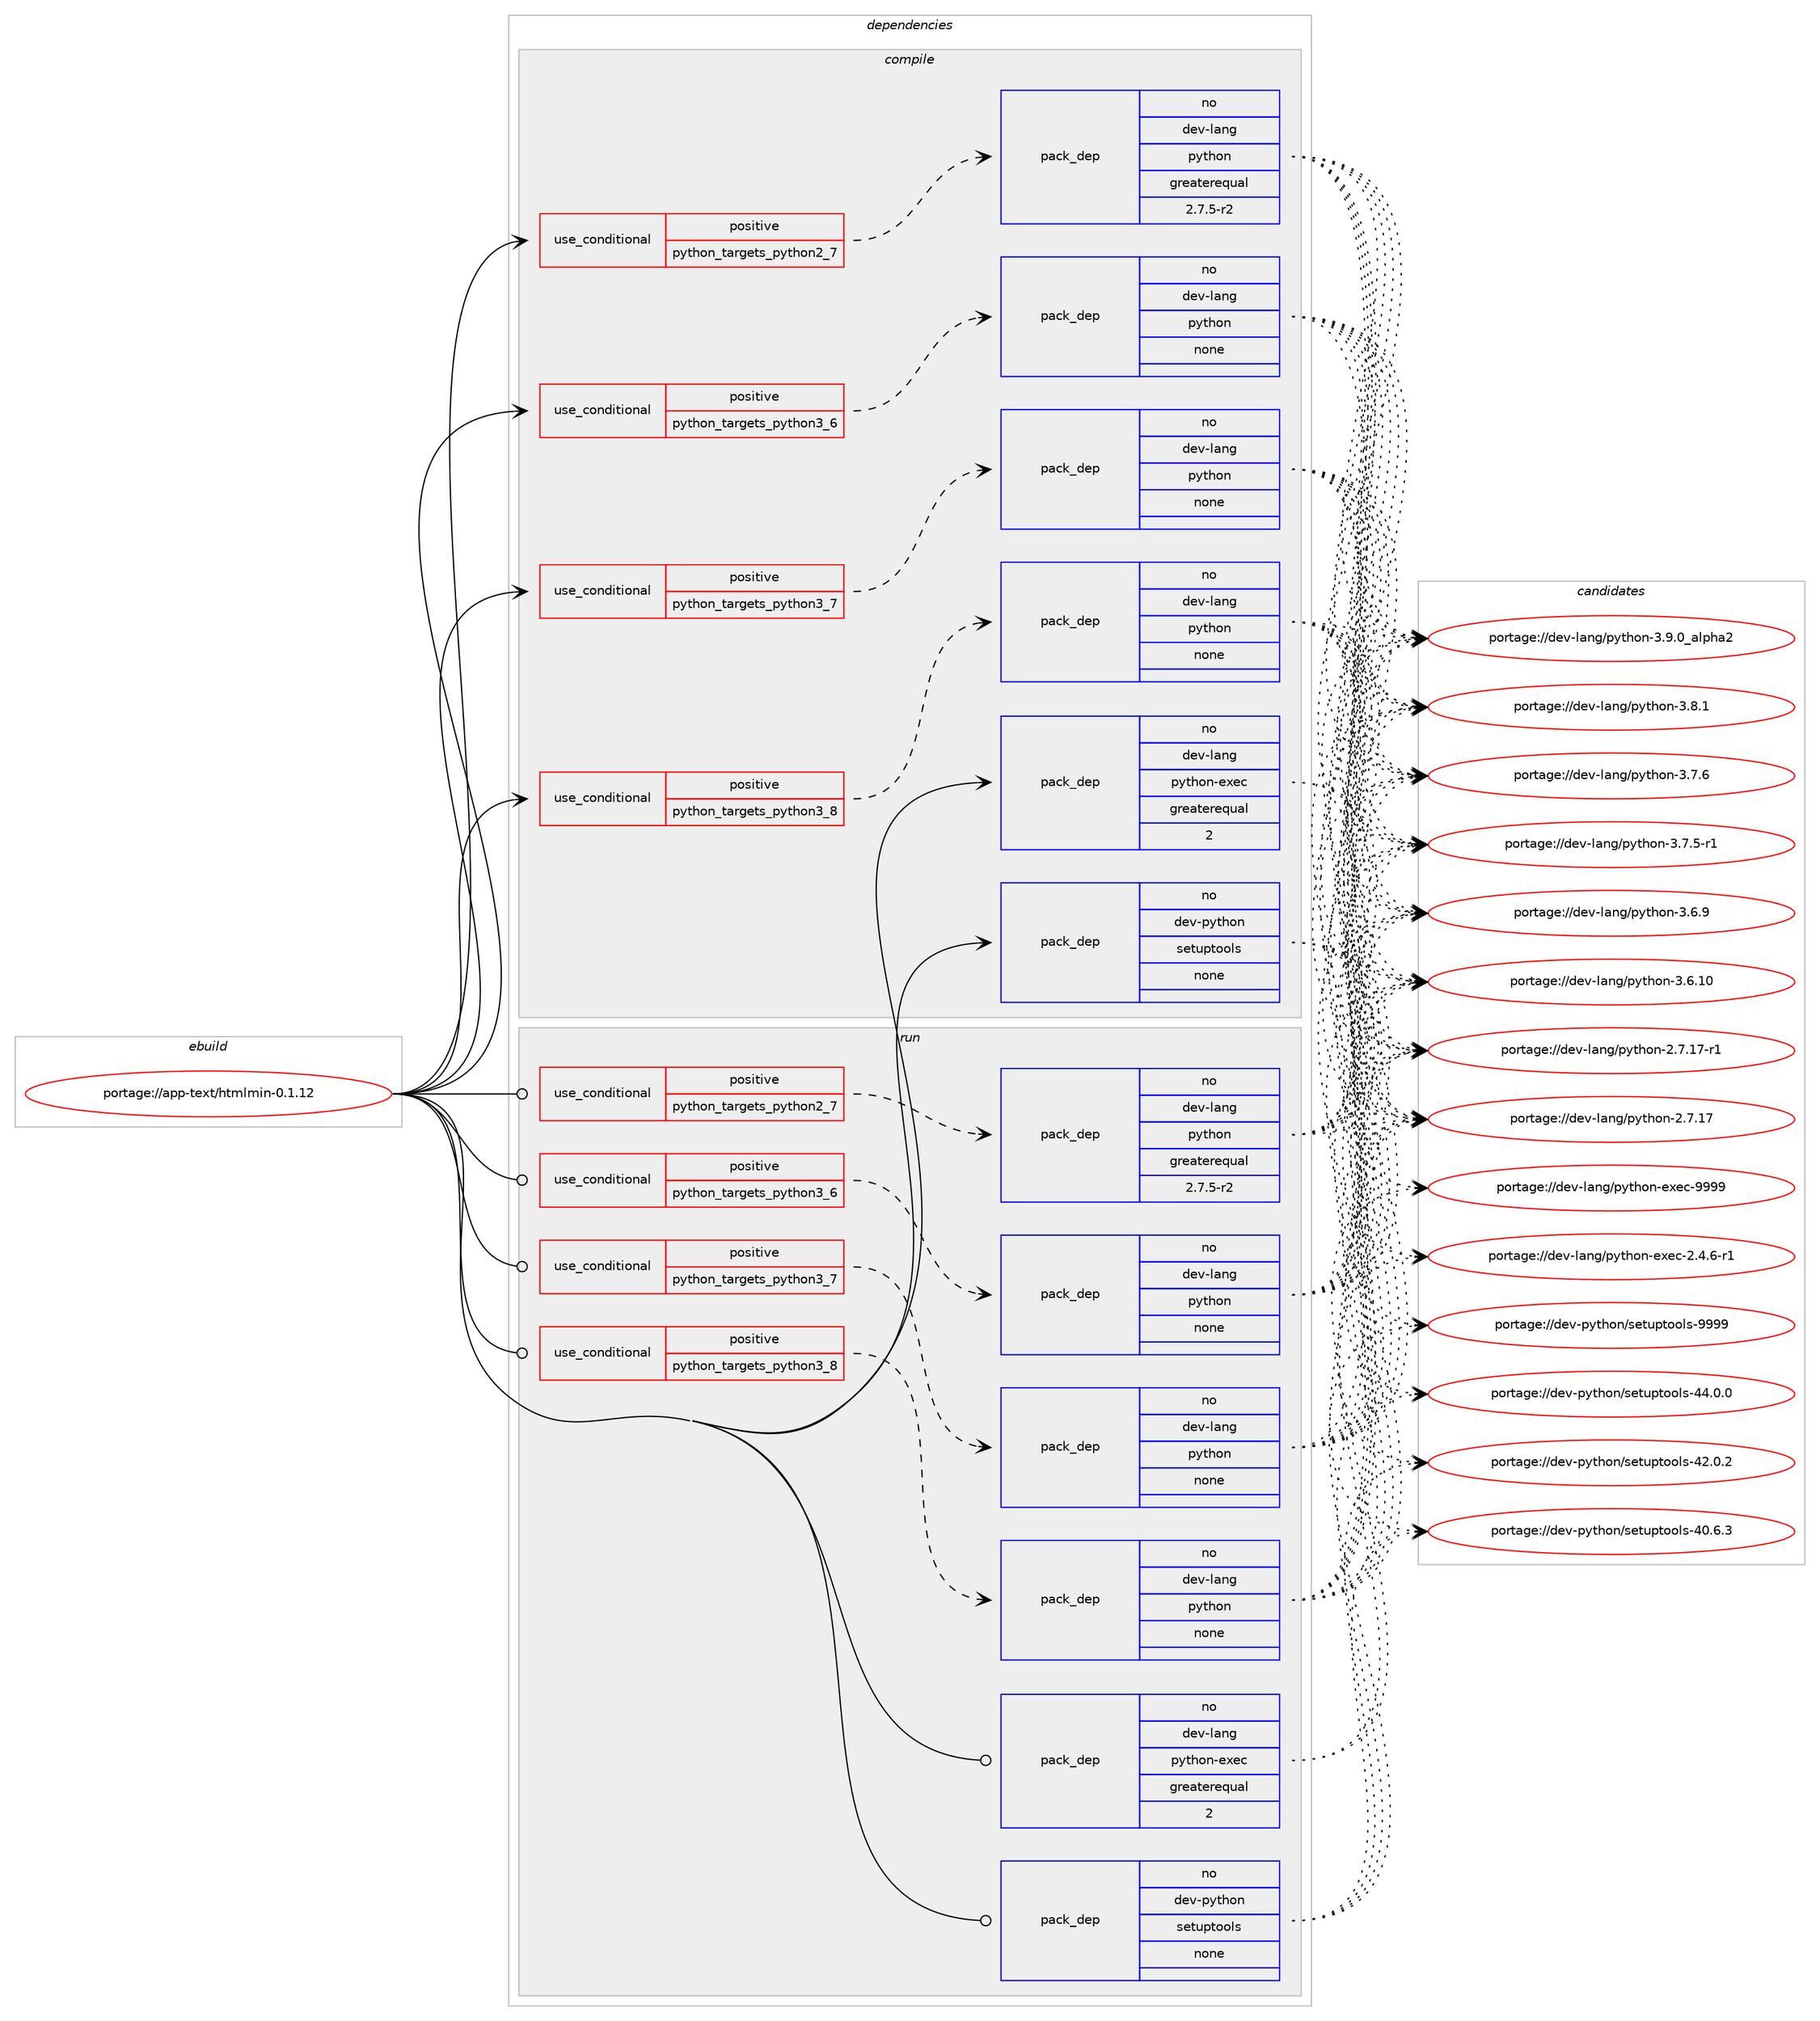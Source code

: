 digraph prolog {

# *************
# Graph options
# *************

newrank=true;
concentrate=true;
compound=true;
graph [rankdir=LR,fontname=Helvetica,fontsize=10,ranksep=1.5];#, ranksep=2.5, nodesep=0.2];
edge  [arrowhead=vee];
node  [fontname=Helvetica,fontsize=10];

# **********
# The ebuild
# **********

subgraph cluster_leftcol {
color=gray;
label=<<i>ebuild</i>>;
id [label="portage://app-text/htmlmin-0.1.12", color=red, width=4, href="../app-text/htmlmin-0.1.12.svg"];
}

# ****************
# The dependencies
# ****************

subgraph cluster_midcol {
color=gray;
label=<<i>dependencies</i>>;
subgraph cluster_compile {
fillcolor="#eeeeee";
style=filled;
label=<<i>compile</i>>;
subgraph cond140229 {
dependency596949 [label=<<TABLE BORDER="0" CELLBORDER="1" CELLSPACING="0" CELLPADDING="4"><TR><TD ROWSPAN="3" CELLPADDING="10">use_conditional</TD></TR><TR><TD>positive</TD></TR><TR><TD>python_targets_python2_7</TD></TR></TABLE>>, shape=none, color=red];
subgraph pack448757 {
dependency596950 [label=<<TABLE BORDER="0" CELLBORDER="1" CELLSPACING="0" CELLPADDING="4" WIDTH="220"><TR><TD ROWSPAN="6" CELLPADDING="30">pack_dep</TD></TR><TR><TD WIDTH="110">no</TD></TR><TR><TD>dev-lang</TD></TR><TR><TD>python</TD></TR><TR><TD>greaterequal</TD></TR><TR><TD>2.7.5-r2</TD></TR></TABLE>>, shape=none, color=blue];
}
dependency596949:e -> dependency596950:w [weight=20,style="dashed",arrowhead="vee"];
}
id:e -> dependency596949:w [weight=20,style="solid",arrowhead="vee"];
subgraph cond140230 {
dependency596951 [label=<<TABLE BORDER="0" CELLBORDER="1" CELLSPACING="0" CELLPADDING="4"><TR><TD ROWSPAN="3" CELLPADDING="10">use_conditional</TD></TR><TR><TD>positive</TD></TR><TR><TD>python_targets_python3_6</TD></TR></TABLE>>, shape=none, color=red];
subgraph pack448758 {
dependency596952 [label=<<TABLE BORDER="0" CELLBORDER="1" CELLSPACING="0" CELLPADDING="4" WIDTH="220"><TR><TD ROWSPAN="6" CELLPADDING="30">pack_dep</TD></TR><TR><TD WIDTH="110">no</TD></TR><TR><TD>dev-lang</TD></TR><TR><TD>python</TD></TR><TR><TD>none</TD></TR><TR><TD></TD></TR></TABLE>>, shape=none, color=blue];
}
dependency596951:e -> dependency596952:w [weight=20,style="dashed",arrowhead="vee"];
}
id:e -> dependency596951:w [weight=20,style="solid",arrowhead="vee"];
subgraph cond140231 {
dependency596953 [label=<<TABLE BORDER="0" CELLBORDER="1" CELLSPACING="0" CELLPADDING="4"><TR><TD ROWSPAN="3" CELLPADDING="10">use_conditional</TD></TR><TR><TD>positive</TD></TR><TR><TD>python_targets_python3_7</TD></TR></TABLE>>, shape=none, color=red];
subgraph pack448759 {
dependency596954 [label=<<TABLE BORDER="0" CELLBORDER="1" CELLSPACING="0" CELLPADDING="4" WIDTH="220"><TR><TD ROWSPAN="6" CELLPADDING="30">pack_dep</TD></TR><TR><TD WIDTH="110">no</TD></TR><TR><TD>dev-lang</TD></TR><TR><TD>python</TD></TR><TR><TD>none</TD></TR><TR><TD></TD></TR></TABLE>>, shape=none, color=blue];
}
dependency596953:e -> dependency596954:w [weight=20,style="dashed",arrowhead="vee"];
}
id:e -> dependency596953:w [weight=20,style="solid",arrowhead="vee"];
subgraph cond140232 {
dependency596955 [label=<<TABLE BORDER="0" CELLBORDER="1" CELLSPACING="0" CELLPADDING="4"><TR><TD ROWSPAN="3" CELLPADDING="10">use_conditional</TD></TR><TR><TD>positive</TD></TR><TR><TD>python_targets_python3_8</TD></TR></TABLE>>, shape=none, color=red];
subgraph pack448760 {
dependency596956 [label=<<TABLE BORDER="0" CELLBORDER="1" CELLSPACING="0" CELLPADDING="4" WIDTH="220"><TR><TD ROWSPAN="6" CELLPADDING="30">pack_dep</TD></TR><TR><TD WIDTH="110">no</TD></TR><TR><TD>dev-lang</TD></TR><TR><TD>python</TD></TR><TR><TD>none</TD></TR><TR><TD></TD></TR></TABLE>>, shape=none, color=blue];
}
dependency596955:e -> dependency596956:w [weight=20,style="dashed",arrowhead="vee"];
}
id:e -> dependency596955:w [weight=20,style="solid",arrowhead="vee"];
subgraph pack448761 {
dependency596957 [label=<<TABLE BORDER="0" CELLBORDER="1" CELLSPACING="0" CELLPADDING="4" WIDTH="220"><TR><TD ROWSPAN="6" CELLPADDING="30">pack_dep</TD></TR><TR><TD WIDTH="110">no</TD></TR><TR><TD>dev-lang</TD></TR><TR><TD>python-exec</TD></TR><TR><TD>greaterequal</TD></TR><TR><TD>2</TD></TR></TABLE>>, shape=none, color=blue];
}
id:e -> dependency596957:w [weight=20,style="solid",arrowhead="vee"];
subgraph pack448762 {
dependency596958 [label=<<TABLE BORDER="0" CELLBORDER="1" CELLSPACING="0" CELLPADDING="4" WIDTH="220"><TR><TD ROWSPAN="6" CELLPADDING="30">pack_dep</TD></TR><TR><TD WIDTH="110">no</TD></TR><TR><TD>dev-python</TD></TR><TR><TD>setuptools</TD></TR><TR><TD>none</TD></TR><TR><TD></TD></TR></TABLE>>, shape=none, color=blue];
}
id:e -> dependency596958:w [weight=20,style="solid",arrowhead="vee"];
}
subgraph cluster_compileandrun {
fillcolor="#eeeeee";
style=filled;
label=<<i>compile and run</i>>;
}
subgraph cluster_run {
fillcolor="#eeeeee";
style=filled;
label=<<i>run</i>>;
subgraph cond140233 {
dependency596959 [label=<<TABLE BORDER="0" CELLBORDER="1" CELLSPACING="0" CELLPADDING="4"><TR><TD ROWSPAN="3" CELLPADDING="10">use_conditional</TD></TR><TR><TD>positive</TD></TR><TR><TD>python_targets_python2_7</TD></TR></TABLE>>, shape=none, color=red];
subgraph pack448763 {
dependency596960 [label=<<TABLE BORDER="0" CELLBORDER="1" CELLSPACING="0" CELLPADDING="4" WIDTH="220"><TR><TD ROWSPAN="6" CELLPADDING="30">pack_dep</TD></TR><TR><TD WIDTH="110">no</TD></TR><TR><TD>dev-lang</TD></TR><TR><TD>python</TD></TR><TR><TD>greaterequal</TD></TR><TR><TD>2.7.5-r2</TD></TR></TABLE>>, shape=none, color=blue];
}
dependency596959:e -> dependency596960:w [weight=20,style="dashed",arrowhead="vee"];
}
id:e -> dependency596959:w [weight=20,style="solid",arrowhead="odot"];
subgraph cond140234 {
dependency596961 [label=<<TABLE BORDER="0" CELLBORDER="1" CELLSPACING="0" CELLPADDING="4"><TR><TD ROWSPAN="3" CELLPADDING="10">use_conditional</TD></TR><TR><TD>positive</TD></TR><TR><TD>python_targets_python3_6</TD></TR></TABLE>>, shape=none, color=red];
subgraph pack448764 {
dependency596962 [label=<<TABLE BORDER="0" CELLBORDER="1" CELLSPACING="0" CELLPADDING="4" WIDTH="220"><TR><TD ROWSPAN="6" CELLPADDING="30">pack_dep</TD></TR><TR><TD WIDTH="110">no</TD></TR><TR><TD>dev-lang</TD></TR><TR><TD>python</TD></TR><TR><TD>none</TD></TR><TR><TD></TD></TR></TABLE>>, shape=none, color=blue];
}
dependency596961:e -> dependency596962:w [weight=20,style="dashed",arrowhead="vee"];
}
id:e -> dependency596961:w [weight=20,style="solid",arrowhead="odot"];
subgraph cond140235 {
dependency596963 [label=<<TABLE BORDER="0" CELLBORDER="1" CELLSPACING="0" CELLPADDING="4"><TR><TD ROWSPAN="3" CELLPADDING="10">use_conditional</TD></TR><TR><TD>positive</TD></TR><TR><TD>python_targets_python3_7</TD></TR></TABLE>>, shape=none, color=red];
subgraph pack448765 {
dependency596964 [label=<<TABLE BORDER="0" CELLBORDER="1" CELLSPACING="0" CELLPADDING="4" WIDTH="220"><TR><TD ROWSPAN="6" CELLPADDING="30">pack_dep</TD></TR><TR><TD WIDTH="110">no</TD></TR><TR><TD>dev-lang</TD></TR><TR><TD>python</TD></TR><TR><TD>none</TD></TR><TR><TD></TD></TR></TABLE>>, shape=none, color=blue];
}
dependency596963:e -> dependency596964:w [weight=20,style="dashed",arrowhead="vee"];
}
id:e -> dependency596963:w [weight=20,style="solid",arrowhead="odot"];
subgraph cond140236 {
dependency596965 [label=<<TABLE BORDER="0" CELLBORDER="1" CELLSPACING="0" CELLPADDING="4"><TR><TD ROWSPAN="3" CELLPADDING="10">use_conditional</TD></TR><TR><TD>positive</TD></TR><TR><TD>python_targets_python3_8</TD></TR></TABLE>>, shape=none, color=red];
subgraph pack448766 {
dependency596966 [label=<<TABLE BORDER="0" CELLBORDER="1" CELLSPACING="0" CELLPADDING="4" WIDTH="220"><TR><TD ROWSPAN="6" CELLPADDING="30">pack_dep</TD></TR><TR><TD WIDTH="110">no</TD></TR><TR><TD>dev-lang</TD></TR><TR><TD>python</TD></TR><TR><TD>none</TD></TR><TR><TD></TD></TR></TABLE>>, shape=none, color=blue];
}
dependency596965:e -> dependency596966:w [weight=20,style="dashed",arrowhead="vee"];
}
id:e -> dependency596965:w [weight=20,style="solid",arrowhead="odot"];
subgraph pack448767 {
dependency596967 [label=<<TABLE BORDER="0" CELLBORDER="1" CELLSPACING="0" CELLPADDING="4" WIDTH="220"><TR><TD ROWSPAN="6" CELLPADDING="30">pack_dep</TD></TR><TR><TD WIDTH="110">no</TD></TR><TR><TD>dev-lang</TD></TR><TR><TD>python-exec</TD></TR><TR><TD>greaterequal</TD></TR><TR><TD>2</TD></TR></TABLE>>, shape=none, color=blue];
}
id:e -> dependency596967:w [weight=20,style="solid",arrowhead="odot"];
subgraph pack448768 {
dependency596968 [label=<<TABLE BORDER="0" CELLBORDER="1" CELLSPACING="0" CELLPADDING="4" WIDTH="220"><TR><TD ROWSPAN="6" CELLPADDING="30">pack_dep</TD></TR><TR><TD WIDTH="110">no</TD></TR><TR><TD>dev-python</TD></TR><TR><TD>setuptools</TD></TR><TR><TD>none</TD></TR><TR><TD></TD></TR></TABLE>>, shape=none, color=blue];
}
id:e -> dependency596968:w [weight=20,style="solid",arrowhead="odot"];
}
}

# **************
# The candidates
# **************

subgraph cluster_choices {
rank=same;
color=gray;
label=<<i>candidates</i>>;

subgraph choice448757 {
color=black;
nodesep=1;
choice10010111845108971101034711212111610411111045514657464895971081121049750 [label="portage://dev-lang/python-3.9.0_alpha2", color=red, width=4,href="../dev-lang/python-3.9.0_alpha2.svg"];
choice100101118451089711010347112121116104111110455146564649 [label="portage://dev-lang/python-3.8.1", color=red, width=4,href="../dev-lang/python-3.8.1.svg"];
choice100101118451089711010347112121116104111110455146554654 [label="portage://dev-lang/python-3.7.6", color=red, width=4,href="../dev-lang/python-3.7.6.svg"];
choice1001011184510897110103471121211161041111104551465546534511449 [label="portage://dev-lang/python-3.7.5-r1", color=red, width=4,href="../dev-lang/python-3.7.5-r1.svg"];
choice100101118451089711010347112121116104111110455146544657 [label="portage://dev-lang/python-3.6.9", color=red, width=4,href="../dev-lang/python-3.6.9.svg"];
choice10010111845108971101034711212111610411111045514654464948 [label="portage://dev-lang/python-3.6.10", color=red, width=4,href="../dev-lang/python-3.6.10.svg"];
choice100101118451089711010347112121116104111110455046554649554511449 [label="portage://dev-lang/python-2.7.17-r1", color=red, width=4,href="../dev-lang/python-2.7.17-r1.svg"];
choice10010111845108971101034711212111610411111045504655464955 [label="portage://dev-lang/python-2.7.17", color=red, width=4,href="../dev-lang/python-2.7.17.svg"];
dependency596950:e -> choice10010111845108971101034711212111610411111045514657464895971081121049750:w [style=dotted,weight="100"];
dependency596950:e -> choice100101118451089711010347112121116104111110455146564649:w [style=dotted,weight="100"];
dependency596950:e -> choice100101118451089711010347112121116104111110455146554654:w [style=dotted,weight="100"];
dependency596950:e -> choice1001011184510897110103471121211161041111104551465546534511449:w [style=dotted,weight="100"];
dependency596950:e -> choice100101118451089711010347112121116104111110455146544657:w [style=dotted,weight="100"];
dependency596950:e -> choice10010111845108971101034711212111610411111045514654464948:w [style=dotted,weight="100"];
dependency596950:e -> choice100101118451089711010347112121116104111110455046554649554511449:w [style=dotted,weight="100"];
dependency596950:e -> choice10010111845108971101034711212111610411111045504655464955:w [style=dotted,weight="100"];
}
subgraph choice448758 {
color=black;
nodesep=1;
choice10010111845108971101034711212111610411111045514657464895971081121049750 [label="portage://dev-lang/python-3.9.0_alpha2", color=red, width=4,href="../dev-lang/python-3.9.0_alpha2.svg"];
choice100101118451089711010347112121116104111110455146564649 [label="portage://dev-lang/python-3.8.1", color=red, width=4,href="../dev-lang/python-3.8.1.svg"];
choice100101118451089711010347112121116104111110455146554654 [label="portage://dev-lang/python-3.7.6", color=red, width=4,href="../dev-lang/python-3.7.6.svg"];
choice1001011184510897110103471121211161041111104551465546534511449 [label="portage://dev-lang/python-3.7.5-r1", color=red, width=4,href="../dev-lang/python-3.7.5-r1.svg"];
choice100101118451089711010347112121116104111110455146544657 [label="portage://dev-lang/python-3.6.9", color=red, width=4,href="../dev-lang/python-3.6.9.svg"];
choice10010111845108971101034711212111610411111045514654464948 [label="portage://dev-lang/python-3.6.10", color=red, width=4,href="../dev-lang/python-3.6.10.svg"];
choice100101118451089711010347112121116104111110455046554649554511449 [label="portage://dev-lang/python-2.7.17-r1", color=red, width=4,href="../dev-lang/python-2.7.17-r1.svg"];
choice10010111845108971101034711212111610411111045504655464955 [label="portage://dev-lang/python-2.7.17", color=red, width=4,href="../dev-lang/python-2.7.17.svg"];
dependency596952:e -> choice10010111845108971101034711212111610411111045514657464895971081121049750:w [style=dotted,weight="100"];
dependency596952:e -> choice100101118451089711010347112121116104111110455146564649:w [style=dotted,weight="100"];
dependency596952:e -> choice100101118451089711010347112121116104111110455146554654:w [style=dotted,weight="100"];
dependency596952:e -> choice1001011184510897110103471121211161041111104551465546534511449:w [style=dotted,weight="100"];
dependency596952:e -> choice100101118451089711010347112121116104111110455146544657:w [style=dotted,weight="100"];
dependency596952:e -> choice10010111845108971101034711212111610411111045514654464948:w [style=dotted,weight="100"];
dependency596952:e -> choice100101118451089711010347112121116104111110455046554649554511449:w [style=dotted,weight="100"];
dependency596952:e -> choice10010111845108971101034711212111610411111045504655464955:w [style=dotted,weight="100"];
}
subgraph choice448759 {
color=black;
nodesep=1;
choice10010111845108971101034711212111610411111045514657464895971081121049750 [label="portage://dev-lang/python-3.9.0_alpha2", color=red, width=4,href="../dev-lang/python-3.9.0_alpha2.svg"];
choice100101118451089711010347112121116104111110455146564649 [label="portage://dev-lang/python-3.8.1", color=red, width=4,href="../dev-lang/python-3.8.1.svg"];
choice100101118451089711010347112121116104111110455146554654 [label="portage://dev-lang/python-3.7.6", color=red, width=4,href="../dev-lang/python-3.7.6.svg"];
choice1001011184510897110103471121211161041111104551465546534511449 [label="portage://dev-lang/python-3.7.5-r1", color=red, width=4,href="../dev-lang/python-3.7.5-r1.svg"];
choice100101118451089711010347112121116104111110455146544657 [label="portage://dev-lang/python-3.6.9", color=red, width=4,href="../dev-lang/python-3.6.9.svg"];
choice10010111845108971101034711212111610411111045514654464948 [label="portage://dev-lang/python-3.6.10", color=red, width=4,href="../dev-lang/python-3.6.10.svg"];
choice100101118451089711010347112121116104111110455046554649554511449 [label="portage://dev-lang/python-2.7.17-r1", color=red, width=4,href="../dev-lang/python-2.7.17-r1.svg"];
choice10010111845108971101034711212111610411111045504655464955 [label="portage://dev-lang/python-2.7.17", color=red, width=4,href="../dev-lang/python-2.7.17.svg"];
dependency596954:e -> choice10010111845108971101034711212111610411111045514657464895971081121049750:w [style=dotted,weight="100"];
dependency596954:e -> choice100101118451089711010347112121116104111110455146564649:w [style=dotted,weight="100"];
dependency596954:e -> choice100101118451089711010347112121116104111110455146554654:w [style=dotted,weight="100"];
dependency596954:e -> choice1001011184510897110103471121211161041111104551465546534511449:w [style=dotted,weight="100"];
dependency596954:e -> choice100101118451089711010347112121116104111110455146544657:w [style=dotted,weight="100"];
dependency596954:e -> choice10010111845108971101034711212111610411111045514654464948:w [style=dotted,weight="100"];
dependency596954:e -> choice100101118451089711010347112121116104111110455046554649554511449:w [style=dotted,weight="100"];
dependency596954:e -> choice10010111845108971101034711212111610411111045504655464955:w [style=dotted,weight="100"];
}
subgraph choice448760 {
color=black;
nodesep=1;
choice10010111845108971101034711212111610411111045514657464895971081121049750 [label="portage://dev-lang/python-3.9.0_alpha2", color=red, width=4,href="../dev-lang/python-3.9.0_alpha2.svg"];
choice100101118451089711010347112121116104111110455146564649 [label="portage://dev-lang/python-3.8.1", color=red, width=4,href="../dev-lang/python-3.8.1.svg"];
choice100101118451089711010347112121116104111110455146554654 [label="portage://dev-lang/python-3.7.6", color=red, width=4,href="../dev-lang/python-3.7.6.svg"];
choice1001011184510897110103471121211161041111104551465546534511449 [label="portage://dev-lang/python-3.7.5-r1", color=red, width=4,href="../dev-lang/python-3.7.5-r1.svg"];
choice100101118451089711010347112121116104111110455146544657 [label="portage://dev-lang/python-3.6.9", color=red, width=4,href="../dev-lang/python-3.6.9.svg"];
choice10010111845108971101034711212111610411111045514654464948 [label="portage://dev-lang/python-3.6.10", color=red, width=4,href="../dev-lang/python-3.6.10.svg"];
choice100101118451089711010347112121116104111110455046554649554511449 [label="portage://dev-lang/python-2.7.17-r1", color=red, width=4,href="../dev-lang/python-2.7.17-r1.svg"];
choice10010111845108971101034711212111610411111045504655464955 [label="portage://dev-lang/python-2.7.17", color=red, width=4,href="../dev-lang/python-2.7.17.svg"];
dependency596956:e -> choice10010111845108971101034711212111610411111045514657464895971081121049750:w [style=dotted,weight="100"];
dependency596956:e -> choice100101118451089711010347112121116104111110455146564649:w [style=dotted,weight="100"];
dependency596956:e -> choice100101118451089711010347112121116104111110455146554654:w [style=dotted,weight="100"];
dependency596956:e -> choice1001011184510897110103471121211161041111104551465546534511449:w [style=dotted,weight="100"];
dependency596956:e -> choice100101118451089711010347112121116104111110455146544657:w [style=dotted,weight="100"];
dependency596956:e -> choice10010111845108971101034711212111610411111045514654464948:w [style=dotted,weight="100"];
dependency596956:e -> choice100101118451089711010347112121116104111110455046554649554511449:w [style=dotted,weight="100"];
dependency596956:e -> choice10010111845108971101034711212111610411111045504655464955:w [style=dotted,weight="100"];
}
subgraph choice448761 {
color=black;
nodesep=1;
choice10010111845108971101034711212111610411111045101120101994557575757 [label="portage://dev-lang/python-exec-9999", color=red, width=4,href="../dev-lang/python-exec-9999.svg"];
choice10010111845108971101034711212111610411111045101120101994550465246544511449 [label="portage://dev-lang/python-exec-2.4.6-r1", color=red, width=4,href="../dev-lang/python-exec-2.4.6-r1.svg"];
dependency596957:e -> choice10010111845108971101034711212111610411111045101120101994557575757:w [style=dotted,weight="100"];
dependency596957:e -> choice10010111845108971101034711212111610411111045101120101994550465246544511449:w [style=dotted,weight="100"];
}
subgraph choice448762 {
color=black;
nodesep=1;
choice10010111845112121116104111110471151011161171121161111111081154557575757 [label="portage://dev-python/setuptools-9999", color=red, width=4,href="../dev-python/setuptools-9999.svg"];
choice100101118451121211161041111104711510111611711211611111110811545525246484648 [label="portage://dev-python/setuptools-44.0.0", color=red, width=4,href="../dev-python/setuptools-44.0.0.svg"];
choice100101118451121211161041111104711510111611711211611111110811545525046484650 [label="portage://dev-python/setuptools-42.0.2", color=red, width=4,href="../dev-python/setuptools-42.0.2.svg"];
choice100101118451121211161041111104711510111611711211611111110811545524846544651 [label="portage://dev-python/setuptools-40.6.3", color=red, width=4,href="../dev-python/setuptools-40.6.3.svg"];
dependency596958:e -> choice10010111845112121116104111110471151011161171121161111111081154557575757:w [style=dotted,weight="100"];
dependency596958:e -> choice100101118451121211161041111104711510111611711211611111110811545525246484648:w [style=dotted,weight="100"];
dependency596958:e -> choice100101118451121211161041111104711510111611711211611111110811545525046484650:w [style=dotted,weight="100"];
dependency596958:e -> choice100101118451121211161041111104711510111611711211611111110811545524846544651:w [style=dotted,weight="100"];
}
subgraph choice448763 {
color=black;
nodesep=1;
choice10010111845108971101034711212111610411111045514657464895971081121049750 [label="portage://dev-lang/python-3.9.0_alpha2", color=red, width=4,href="../dev-lang/python-3.9.0_alpha2.svg"];
choice100101118451089711010347112121116104111110455146564649 [label="portage://dev-lang/python-3.8.1", color=red, width=4,href="../dev-lang/python-3.8.1.svg"];
choice100101118451089711010347112121116104111110455146554654 [label="portage://dev-lang/python-3.7.6", color=red, width=4,href="../dev-lang/python-3.7.6.svg"];
choice1001011184510897110103471121211161041111104551465546534511449 [label="portage://dev-lang/python-3.7.5-r1", color=red, width=4,href="../dev-lang/python-3.7.5-r1.svg"];
choice100101118451089711010347112121116104111110455146544657 [label="portage://dev-lang/python-3.6.9", color=red, width=4,href="../dev-lang/python-3.6.9.svg"];
choice10010111845108971101034711212111610411111045514654464948 [label="portage://dev-lang/python-3.6.10", color=red, width=4,href="../dev-lang/python-3.6.10.svg"];
choice100101118451089711010347112121116104111110455046554649554511449 [label="portage://dev-lang/python-2.7.17-r1", color=red, width=4,href="../dev-lang/python-2.7.17-r1.svg"];
choice10010111845108971101034711212111610411111045504655464955 [label="portage://dev-lang/python-2.7.17", color=red, width=4,href="../dev-lang/python-2.7.17.svg"];
dependency596960:e -> choice10010111845108971101034711212111610411111045514657464895971081121049750:w [style=dotted,weight="100"];
dependency596960:e -> choice100101118451089711010347112121116104111110455146564649:w [style=dotted,weight="100"];
dependency596960:e -> choice100101118451089711010347112121116104111110455146554654:w [style=dotted,weight="100"];
dependency596960:e -> choice1001011184510897110103471121211161041111104551465546534511449:w [style=dotted,weight="100"];
dependency596960:e -> choice100101118451089711010347112121116104111110455146544657:w [style=dotted,weight="100"];
dependency596960:e -> choice10010111845108971101034711212111610411111045514654464948:w [style=dotted,weight="100"];
dependency596960:e -> choice100101118451089711010347112121116104111110455046554649554511449:w [style=dotted,weight="100"];
dependency596960:e -> choice10010111845108971101034711212111610411111045504655464955:w [style=dotted,weight="100"];
}
subgraph choice448764 {
color=black;
nodesep=1;
choice10010111845108971101034711212111610411111045514657464895971081121049750 [label="portage://dev-lang/python-3.9.0_alpha2", color=red, width=4,href="../dev-lang/python-3.9.0_alpha2.svg"];
choice100101118451089711010347112121116104111110455146564649 [label="portage://dev-lang/python-3.8.1", color=red, width=4,href="../dev-lang/python-3.8.1.svg"];
choice100101118451089711010347112121116104111110455146554654 [label="portage://dev-lang/python-3.7.6", color=red, width=4,href="../dev-lang/python-3.7.6.svg"];
choice1001011184510897110103471121211161041111104551465546534511449 [label="portage://dev-lang/python-3.7.5-r1", color=red, width=4,href="../dev-lang/python-3.7.5-r1.svg"];
choice100101118451089711010347112121116104111110455146544657 [label="portage://dev-lang/python-3.6.9", color=red, width=4,href="../dev-lang/python-3.6.9.svg"];
choice10010111845108971101034711212111610411111045514654464948 [label="portage://dev-lang/python-3.6.10", color=red, width=4,href="../dev-lang/python-3.6.10.svg"];
choice100101118451089711010347112121116104111110455046554649554511449 [label="portage://dev-lang/python-2.7.17-r1", color=red, width=4,href="../dev-lang/python-2.7.17-r1.svg"];
choice10010111845108971101034711212111610411111045504655464955 [label="portage://dev-lang/python-2.7.17", color=red, width=4,href="../dev-lang/python-2.7.17.svg"];
dependency596962:e -> choice10010111845108971101034711212111610411111045514657464895971081121049750:w [style=dotted,weight="100"];
dependency596962:e -> choice100101118451089711010347112121116104111110455146564649:w [style=dotted,weight="100"];
dependency596962:e -> choice100101118451089711010347112121116104111110455146554654:w [style=dotted,weight="100"];
dependency596962:e -> choice1001011184510897110103471121211161041111104551465546534511449:w [style=dotted,weight="100"];
dependency596962:e -> choice100101118451089711010347112121116104111110455146544657:w [style=dotted,weight="100"];
dependency596962:e -> choice10010111845108971101034711212111610411111045514654464948:w [style=dotted,weight="100"];
dependency596962:e -> choice100101118451089711010347112121116104111110455046554649554511449:w [style=dotted,weight="100"];
dependency596962:e -> choice10010111845108971101034711212111610411111045504655464955:w [style=dotted,weight="100"];
}
subgraph choice448765 {
color=black;
nodesep=1;
choice10010111845108971101034711212111610411111045514657464895971081121049750 [label="portage://dev-lang/python-3.9.0_alpha2", color=red, width=4,href="../dev-lang/python-3.9.0_alpha2.svg"];
choice100101118451089711010347112121116104111110455146564649 [label="portage://dev-lang/python-3.8.1", color=red, width=4,href="../dev-lang/python-3.8.1.svg"];
choice100101118451089711010347112121116104111110455146554654 [label="portage://dev-lang/python-3.7.6", color=red, width=4,href="../dev-lang/python-3.7.6.svg"];
choice1001011184510897110103471121211161041111104551465546534511449 [label="portage://dev-lang/python-3.7.5-r1", color=red, width=4,href="../dev-lang/python-3.7.5-r1.svg"];
choice100101118451089711010347112121116104111110455146544657 [label="portage://dev-lang/python-3.6.9", color=red, width=4,href="../dev-lang/python-3.6.9.svg"];
choice10010111845108971101034711212111610411111045514654464948 [label="portage://dev-lang/python-3.6.10", color=red, width=4,href="../dev-lang/python-3.6.10.svg"];
choice100101118451089711010347112121116104111110455046554649554511449 [label="portage://dev-lang/python-2.7.17-r1", color=red, width=4,href="../dev-lang/python-2.7.17-r1.svg"];
choice10010111845108971101034711212111610411111045504655464955 [label="portage://dev-lang/python-2.7.17", color=red, width=4,href="../dev-lang/python-2.7.17.svg"];
dependency596964:e -> choice10010111845108971101034711212111610411111045514657464895971081121049750:w [style=dotted,weight="100"];
dependency596964:e -> choice100101118451089711010347112121116104111110455146564649:w [style=dotted,weight="100"];
dependency596964:e -> choice100101118451089711010347112121116104111110455146554654:w [style=dotted,weight="100"];
dependency596964:e -> choice1001011184510897110103471121211161041111104551465546534511449:w [style=dotted,weight="100"];
dependency596964:e -> choice100101118451089711010347112121116104111110455146544657:w [style=dotted,weight="100"];
dependency596964:e -> choice10010111845108971101034711212111610411111045514654464948:w [style=dotted,weight="100"];
dependency596964:e -> choice100101118451089711010347112121116104111110455046554649554511449:w [style=dotted,weight="100"];
dependency596964:e -> choice10010111845108971101034711212111610411111045504655464955:w [style=dotted,weight="100"];
}
subgraph choice448766 {
color=black;
nodesep=1;
choice10010111845108971101034711212111610411111045514657464895971081121049750 [label="portage://dev-lang/python-3.9.0_alpha2", color=red, width=4,href="../dev-lang/python-3.9.0_alpha2.svg"];
choice100101118451089711010347112121116104111110455146564649 [label="portage://dev-lang/python-3.8.1", color=red, width=4,href="../dev-lang/python-3.8.1.svg"];
choice100101118451089711010347112121116104111110455146554654 [label="portage://dev-lang/python-3.7.6", color=red, width=4,href="../dev-lang/python-3.7.6.svg"];
choice1001011184510897110103471121211161041111104551465546534511449 [label="portage://dev-lang/python-3.7.5-r1", color=red, width=4,href="../dev-lang/python-3.7.5-r1.svg"];
choice100101118451089711010347112121116104111110455146544657 [label="portage://dev-lang/python-3.6.9", color=red, width=4,href="../dev-lang/python-3.6.9.svg"];
choice10010111845108971101034711212111610411111045514654464948 [label="portage://dev-lang/python-3.6.10", color=red, width=4,href="../dev-lang/python-3.6.10.svg"];
choice100101118451089711010347112121116104111110455046554649554511449 [label="portage://dev-lang/python-2.7.17-r1", color=red, width=4,href="../dev-lang/python-2.7.17-r1.svg"];
choice10010111845108971101034711212111610411111045504655464955 [label="portage://dev-lang/python-2.7.17", color=red, width=4,href="../dev-lang/python-2.7.17.svg"];
dependency596966:e -> choice10010111845108971101034711212111610411111045514657464895971081121049750:w [style=dotted,weight="100"];
dependency596966:e -> choice100101118451089711010347112121116104111110455146564649:w [style=dotted,weight="100"];
dependency596966:e -> choice100101118451089711010347112121116104111110455146554654:w [style=dotted,weight="100"];
dependency596966:e -> choice1001011184510897110103471121211161041111104551465546534511449:w [style=dotted,weight="100"];
dependency596966:e -> choice100101118451089711010347112121116104111110455146544657:w [style=dotted,weight="100"];
dependency596966:e -> choice10010111845108971101034711212111610411111045514654464948:w [style=dotted,weight="100"];
dependency596966:e -> choice100101118451089711010347112121116104111110455046554649554511449:w [style=dotted,weight="100"];
dependency596966:e -> choice10010111845108971101034711212111610411111045504655464955:w [style=dotted,weight="100"];
}
subgraph choice448767 {
color=black;
nodesep=1;
choice10010111845108971101034711212111610411111045101120101994557575757 [label="portage://dev-lang/python-exec-9999", color=red, width=4,href="../dev-lang/python-exec-9999.svg"];
choice10010111845108971101034711212111610411111045101120101994550465246544511449 [label="portage://dev-lang/python-exec-2.4.6-r1", color=red, width=4,href="../dev-lang/python-exec-2.4.6-r1.svg"];
dependency596967:e -> choice10010111845108971101034711212111610411111045101120101994557575757:w [style=dotted,weight="100"];
dependency596967:e -> choice10010111845108971101034711212111610411111045101120101994550465246544511449:w [style=dotted,weight="100"];
}
subgraph choice448768 {
color=black;
nodesep=1;
choice10010111845112121116104111110471151011161171121161111111081154557575757 [label="portage://dev-python/setuptools-9999", color=red, width=4,href="../dev-python/setuptools-9999.svg"];
choice100101118451121211161041111104711510111611711211611111110811545525246484648 [label="portage://dev-python/setuptools-44.0.0", color=red, width=4,href="../dev-python/setuptools-44.0.0.svg"];
choice100101118451121211161041111104711510111611711211611111110811545525046484650 [label="portage://dev-python/setuptools-42.0.2", color=red, width=4,href="../dev-python/setuptools-42.0.2.svg"];
choice100101118451121211161041111104711510111611711211611111110811545524846544651 [label="portage://dev-python/setuptools-40.6.3", color=red, width=4,href="../dev-python/setuptools-40.6.3.svg"];
dependency596968:e -> choice10010111845112121116104111110471151011161171121161111111081154557575757:w [style=dotted,weight="100"];
dependency596968:e -> choice100101118451121211161041111104711510111611711211611111110811545525246484648:w [style=dotted,weight="100"];
dependency596968:e -> choice100101118451121211161041111104711510111611711211611111110811545525046484650:w [style=dotted,weight="100"];
dependency596968:e -> choice100101118451121211161041111104711510111611711211611111110811545524846544651:w [style=dotted,weight="100"];
}
}

}
